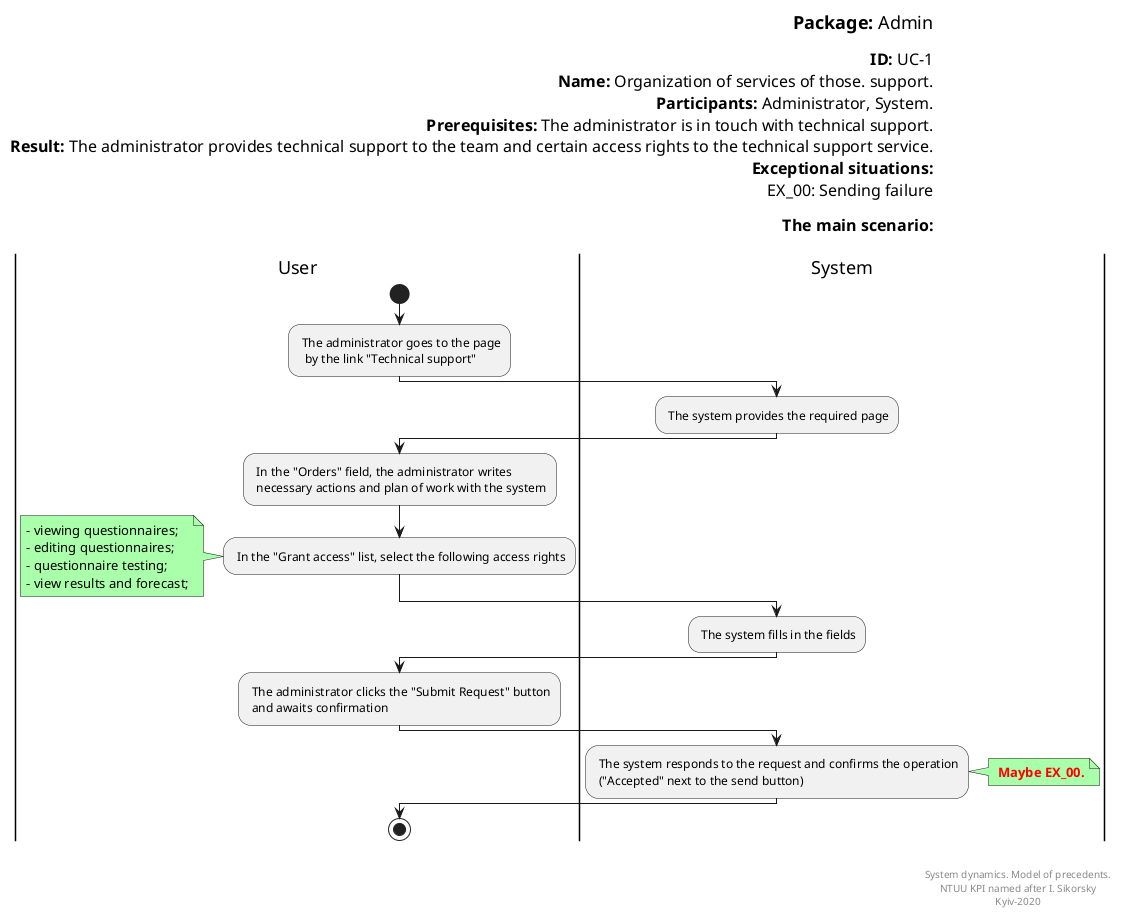  @startuml Support Services
left header
<font color=000 size=18><b>Package:</b> Admin

<font color=000 size=16><b>ID:</b> UC-1
<font color=000 size=16><b>Name:</b> Organization of services of those. support.
<font color=000 size=16><b>Participants:</b> Administrator, System.
<font color=000 size=16><b>Prerequisites:</b> The administrator is in touch with technical support.
<font color=000 size=16><b>Result:</b> The administrator provides technical support to the team and certain access rights to the technical support service.
<font color=000 size=16><b>Exceptional situations:</b>
<font color=000 size=16> EX_00: Sending failure

<font color=000 size=16><b>The main scenario:</b>

end header

|User|
start
: The administrator goes to the page
   by the link "Technical support";

|System|
: The system provides the required page;

|User|
: In the "Orders" field, the administrator writes
  necessary actions and plan of work with the system;

: In the "Grant access" list, select the following access rights;

note left #aaffaa
  - viewing questionnaires; 
  - editing questionnaires;  
  - questionnaire testing; 
  - view results and forecast;
end note

|System|
: The system fills in the fields;

|User|
: The administrator clicks the "Submit Request" button
  and awaits confirmation;

|System|
: The system responds to the request and confirms the operation
  ("Accepted" next to the send button);

note right #aaffaa
<font color=red><b> Maybe EX_00.
end note

|User|
stop;

right footer


System dynamics. Model of precedents.
NTUU KPI named after I. Sikorsky
Kyiv-2020
end footer

@enduml
